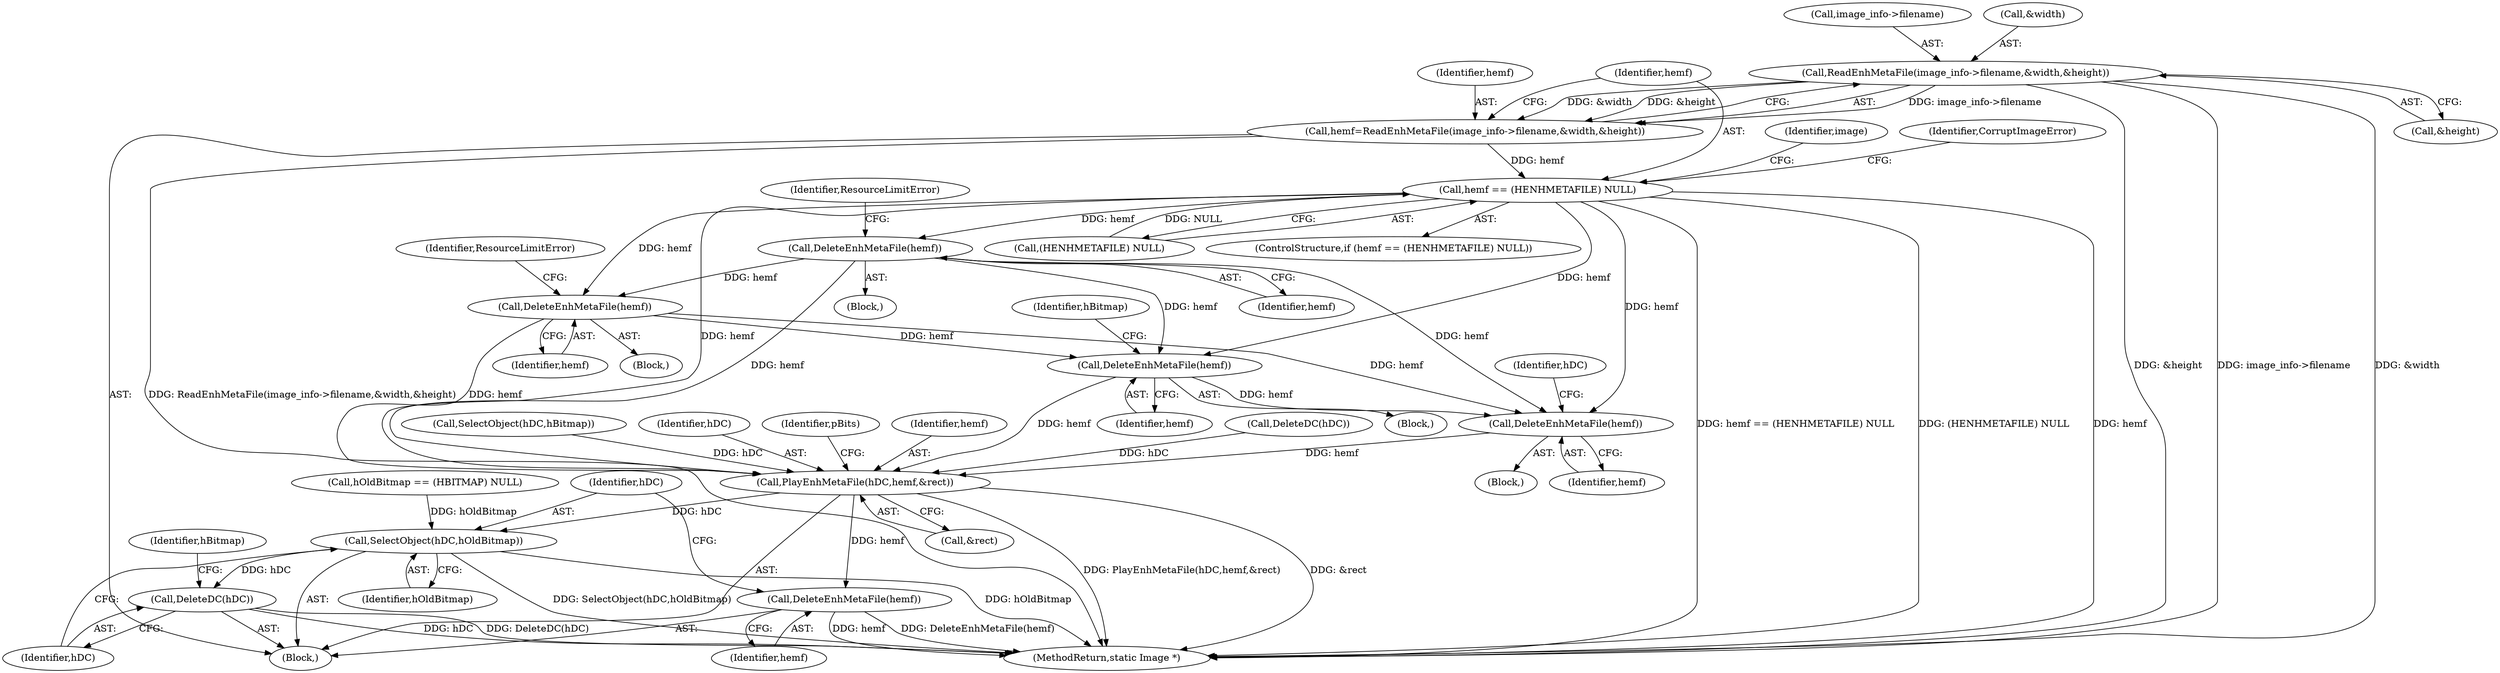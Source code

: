 digraph "0_ImageMagick_f6e9d0d9955e85bdd7540b251cd50d598dacc5e6_15@pointer" {
"1000127" [label="(Call,ReadEnhMetaFile(image_info->filename,&width,&height))"];
"1000125" [label="(Call,hemf=ReadEnhMetaFile(image_info->filename,&width,&height))"];
"1000136" [label="(Call,hemf == (HENHMETAFILE) NULL)"];
"1000484" [label="(Call,DeleteEnhMetaFile(hemf))"];
"1000574" [label="(Call,DeleteEnhMetaFile(hemf))"];
"1000590" [label="(Call,DeleteEnhMetaFile(hemf))"];
"1000611" [label="(Call,DeleteEnhMetaFile(hemf))"];
"1000711" [label="(Call,PlayEnhMetaFile(hDC,hemf,&rect))"];
"1000797" [label="(Call,DeleteEnhMetaFile(hemf))"];
"1000799" [label="(Call,SelectObject(hDC,hOldBitmap))"];
"1000802" [label="(Call,DeleteDC(hDC))"];
"1000106" [label="(Block,)"];
"1000797" [label="(Call,DeleteEnhMetaFile(hemf))"];
"1000591" [label="(Identifier,hemf)"];
"1000589" [label="(Block,)"];
"1000601" [label="(Call,SelectObject(hDC,hBitmap))"];
"1000593" [label="(Identifier,hBitmap)"];
"1000798" [label="(Identifier,hemf)"];
"1000809" [label="(MethodReturn,static Image *)"];
"1000575" [label="(Identifier,hemf)"];
"1000126" [label="(Identifier,hemf)"];
"1000485" [label="(Identifier,hemf)"];
"1000148" [label="(Identifier,image)"];
"1000125" [label="(Call,hemf=ReadEnhMetaFile(image_info->filename,&width,&height))"];
"1000128" [label="(Call,image_info->filename)"];
"1000573" [label="(Block,)"];
"1000712" [label="(Identifier,hDC)"];
"1000484" [label="(Call,DeleteEnhMetaFile(hemf))"];
"1000133" [label="(Call,&height)"];
"1000805" [label="(Identifier,hBitmap)"];
"1000610" [label="(Block,)"];
"1000614" [label="(Identifier,hDC)"];
"1000487" [label="(Identifier,ResourceLimitError)"];
"1000131" [label="(Call,&width)"];
"1000136" [label="(Call,hemf == (HENHMETAFILE) NULL)"];
"1000803" [label="(Identifier,hDC)"];
"1000802" [label="(Call,DeleteDC(hDC))"];
"1000605" [label="(Call,hOldBitmap == (HBITMAP) NULL)"];
"1000799" [label="(Call,SelectObject(hDC,hOldBitmap))"];
"1000138" [label="(Call,(HENHMETAFILE) NULL)"];
"1000717" [label="(Identifier,pBits)"];
"1000137" [label="(Identifier,hemf)"];
"1000801" [label="(Identifier,hOldBitmap)"];
"1000713" [label="(Identifier,hemf)"];
"1000483" [label="(Block,)"];
"1000574" [label="(Call,DeleteEnhMetaFile(hemf))"];
"1000142" [label="(Identifier,CorruptImageError)"];
"1000612" [label="(Identifier,hemf)"];
"1000800" [label="(Identifier,hDC)"];
"1000135" [label="(ControlStructure,if (hemf == (HENHMETAFILE) NULL))"];
"1000590" [label="(Call,DeleteEnhMetaFile(hemf))"];
"1000127" [label="(Call,ReadEnhMetaFile(image_info->filename,&width,&height))"];
"1000714" [label="(Call,&rect)"];
"1000613" [label="(Call,DeleteDC(hDC))"];
"1000711" [label="(Call,PlayEnhMetaFile(hDC,hemf,&rect))"];
"1000577" [label="(Identifier,ResourceLimitError)"];
"1000611" [label="(Call,DeleteEnhMetaFile(hemf))"];
"1000127" -> "1000125"  [label="AST: "];
"1000127" -> "1000133"  [label="CFG: "];
"1000128" -> "1000127"  [label="AST: "];
"1000131" -> "1000127"  [label="AST: "];
"1000133" -> "1000127"  [label="AST: "];
"1000125" -> "1000127"  [label="CFG: "];
"1000127" -> "1000809"  [label="DDG: &height"];
"1000127" -> "1000809"  [label="DDG: image_info->filename"];
"1000127" -> "1000809"  [label="DDG: &width"];
"1000127" -> "1000125"  [label="DDG: image_info->filename"];
"1000127" -> "1000125"  [label="DDG: &width"];
"1000127" -> "1000125"  [label="DDG: &height"];
"1000125" -> "1000106"  [label="AST: "];
"1000126" -> "1000125"  [label="AST: "];
"1000137" -> "1000125"  [label="CFG: "];
"1000125" -> "1000809"  [label="DDG: ReadEnhMetaFile(image_info->filename,&width,&height)"];
"1000125" -> "1000136"  [label="DDG: hemf"];
"1000136" -> "1000135"  [label="AST: "];
"1000136" -> "1000138"  [label="CFG: "];
"1000137" -> "1000136"  [label="AST: "];
"1000138" -> "1000136"  [label="AST: "];
"1000142" -> "1000136"  [label="CFG: "];
"1000148" -> "1000136"  [label="CFG: "];
"1000136" -> "1000809"  [label="DDG: hemf == (HENHMETAFILE) NULL"];
"1000136" -> "1000809"  [label="DDG: (HENHMETAFILE) NULL"];
"1000136" -> "1000809"  [label="DDG: hemf"];
"1000138" -> "1000136"  [label="DDG: NULL"];
"1000136" -> "1000484"  [label="DDG: hemf"];
"1000136" -> "1000574"  [label="DDG: hemf"];
"1000136" -> "1000590"  [label="DDG: hemf"];
"1000136" -> "1000611"  [label="DDG: hemf"];
"1000136" -> "1000711"  [label="DDG: hemf"];
"1000484" -> "1000483"  [label="AST: "];
"1000484" -> "1000485"  [label="CFG: "];
"1000485" -> "1000484"  [label="AST: "];
"1000487" -> "1000484"  [label="CFG: "];
"1000484" -> "1000574"  [label="DDG: hemf"];
"1000484" -> "1000590"  [label="DDG: hemf"];
"1000484" -> "1000611"  [label="DDG: hemf"];
"1000484" -> "1000711"  [label="DDG: hemf"];
"1000574" -> "1000573"  [label="AST: "];
"1000574" -> "1000575"  [label="CFG: "];
"1000575" -> "1000574"  [label="AST: "];
"1000577" -> "1000574"  [label="CFG: "];
"1000574" -> "1000590"  [label="DDG: hemf"];
"1000574" -> "1000611"  [label="DDG: hemf"];
"1000574" -> "1000711"  [label="DDG: hemf"];
"1000590" -> "1000589"  [label="AST: "];
"1000590" -> "1000591"  [label="CFG: "];
"1000591" -> "1000590"  [label="AST: "];
"1000593" -> "1000590"  [label="CFG: "];
"1000590" -> "1000611"  [label="DDG: hemf"];
"1000590" -> "1000711"  [label="DDG: hemf"];
"1000611" -> "1000610"  [label="AST: "];
"1000611" -> "1000612"  [label="CFG: "];
"1000612" -> "1000611"  [label="AST: "];
"1000614" -> "1000611"  [label="CFG: "];
"1000611" -> "1000711"  [label="DDG: hemf"];
"1000711" -> "1000106"  [label="AST: "];
"1000711" -> "1000714"  [label="CFG: "];
"1000712" -> "1000711"  [label="AST: "];
"1000713" -> "1000711"  [label="AST: "];
"1000714" -> "1000711"  [label="AST: "];
"1000717" -> "1000711"  [label="CFG: "];
"1000711" -> "1000809"  [label="DDG: &rect"];
"1000711" -> "1000809"  [label="DDG: PlayEnhMetaFile(hDC,hemf,&rect)"];
"1000613" -> "1000711"  [label="DDG: hDC"];
"1000601" -> "1000711"  [label="DDG: hDC"];
"1000711" -> "1000797"  [label="DDG: hemf"];
"1000711" -> "1000799"  [label="DDG: hDC"];
"1000797" -> "1000106"  [label="AST: "];
"1000797" -> "1000798"  [label="CFG: "];
"1000798" -> "1000797"  [label="AST: "];
"1000800" -> "1000797"  [label="CFG: "];
"1000797" -> "1000809"  [label="DDG: hemf"];
"1000797" -> "1000809"  [label="DDG: DeleteEnhMetaFile(hemf)"];
"1000799" -> "1000106"  [label="AST: "];
"1000799" -> "1000801"  [label="CFG: "];
"1000800" -> "1000799"  [label="AST: "];
"1000801" -> "1000799"  [label="AST: "];
"1000803" -> "1000799"  [label="CFG: "];
"1000799" -> "1000809"  [label="DDG: SelectObject(hDC,hOldBitmap)"];
"1000799" -> "1000809"  [label="DDG: hOldBitmap"];
"1000605" -> "1000799"  [label="DDG: hOldBitmap"];
"1000799" -> "1000802"  [label="DDG: hDC"];
"1000802" -> "1000106"  [label="AST: "];
"1000802" -> "1000803"  [label="CFG: "];
"1000803" -> "1000802"  [label="AST: "];
"1000805" -> "1000802"  [label="CFG: "];
"1000802" -> "1000809"  [label="DDG: hDC"];
"1000802" -> "1000809"  [label="DDG: DeleteDC(hDC)"];
}
